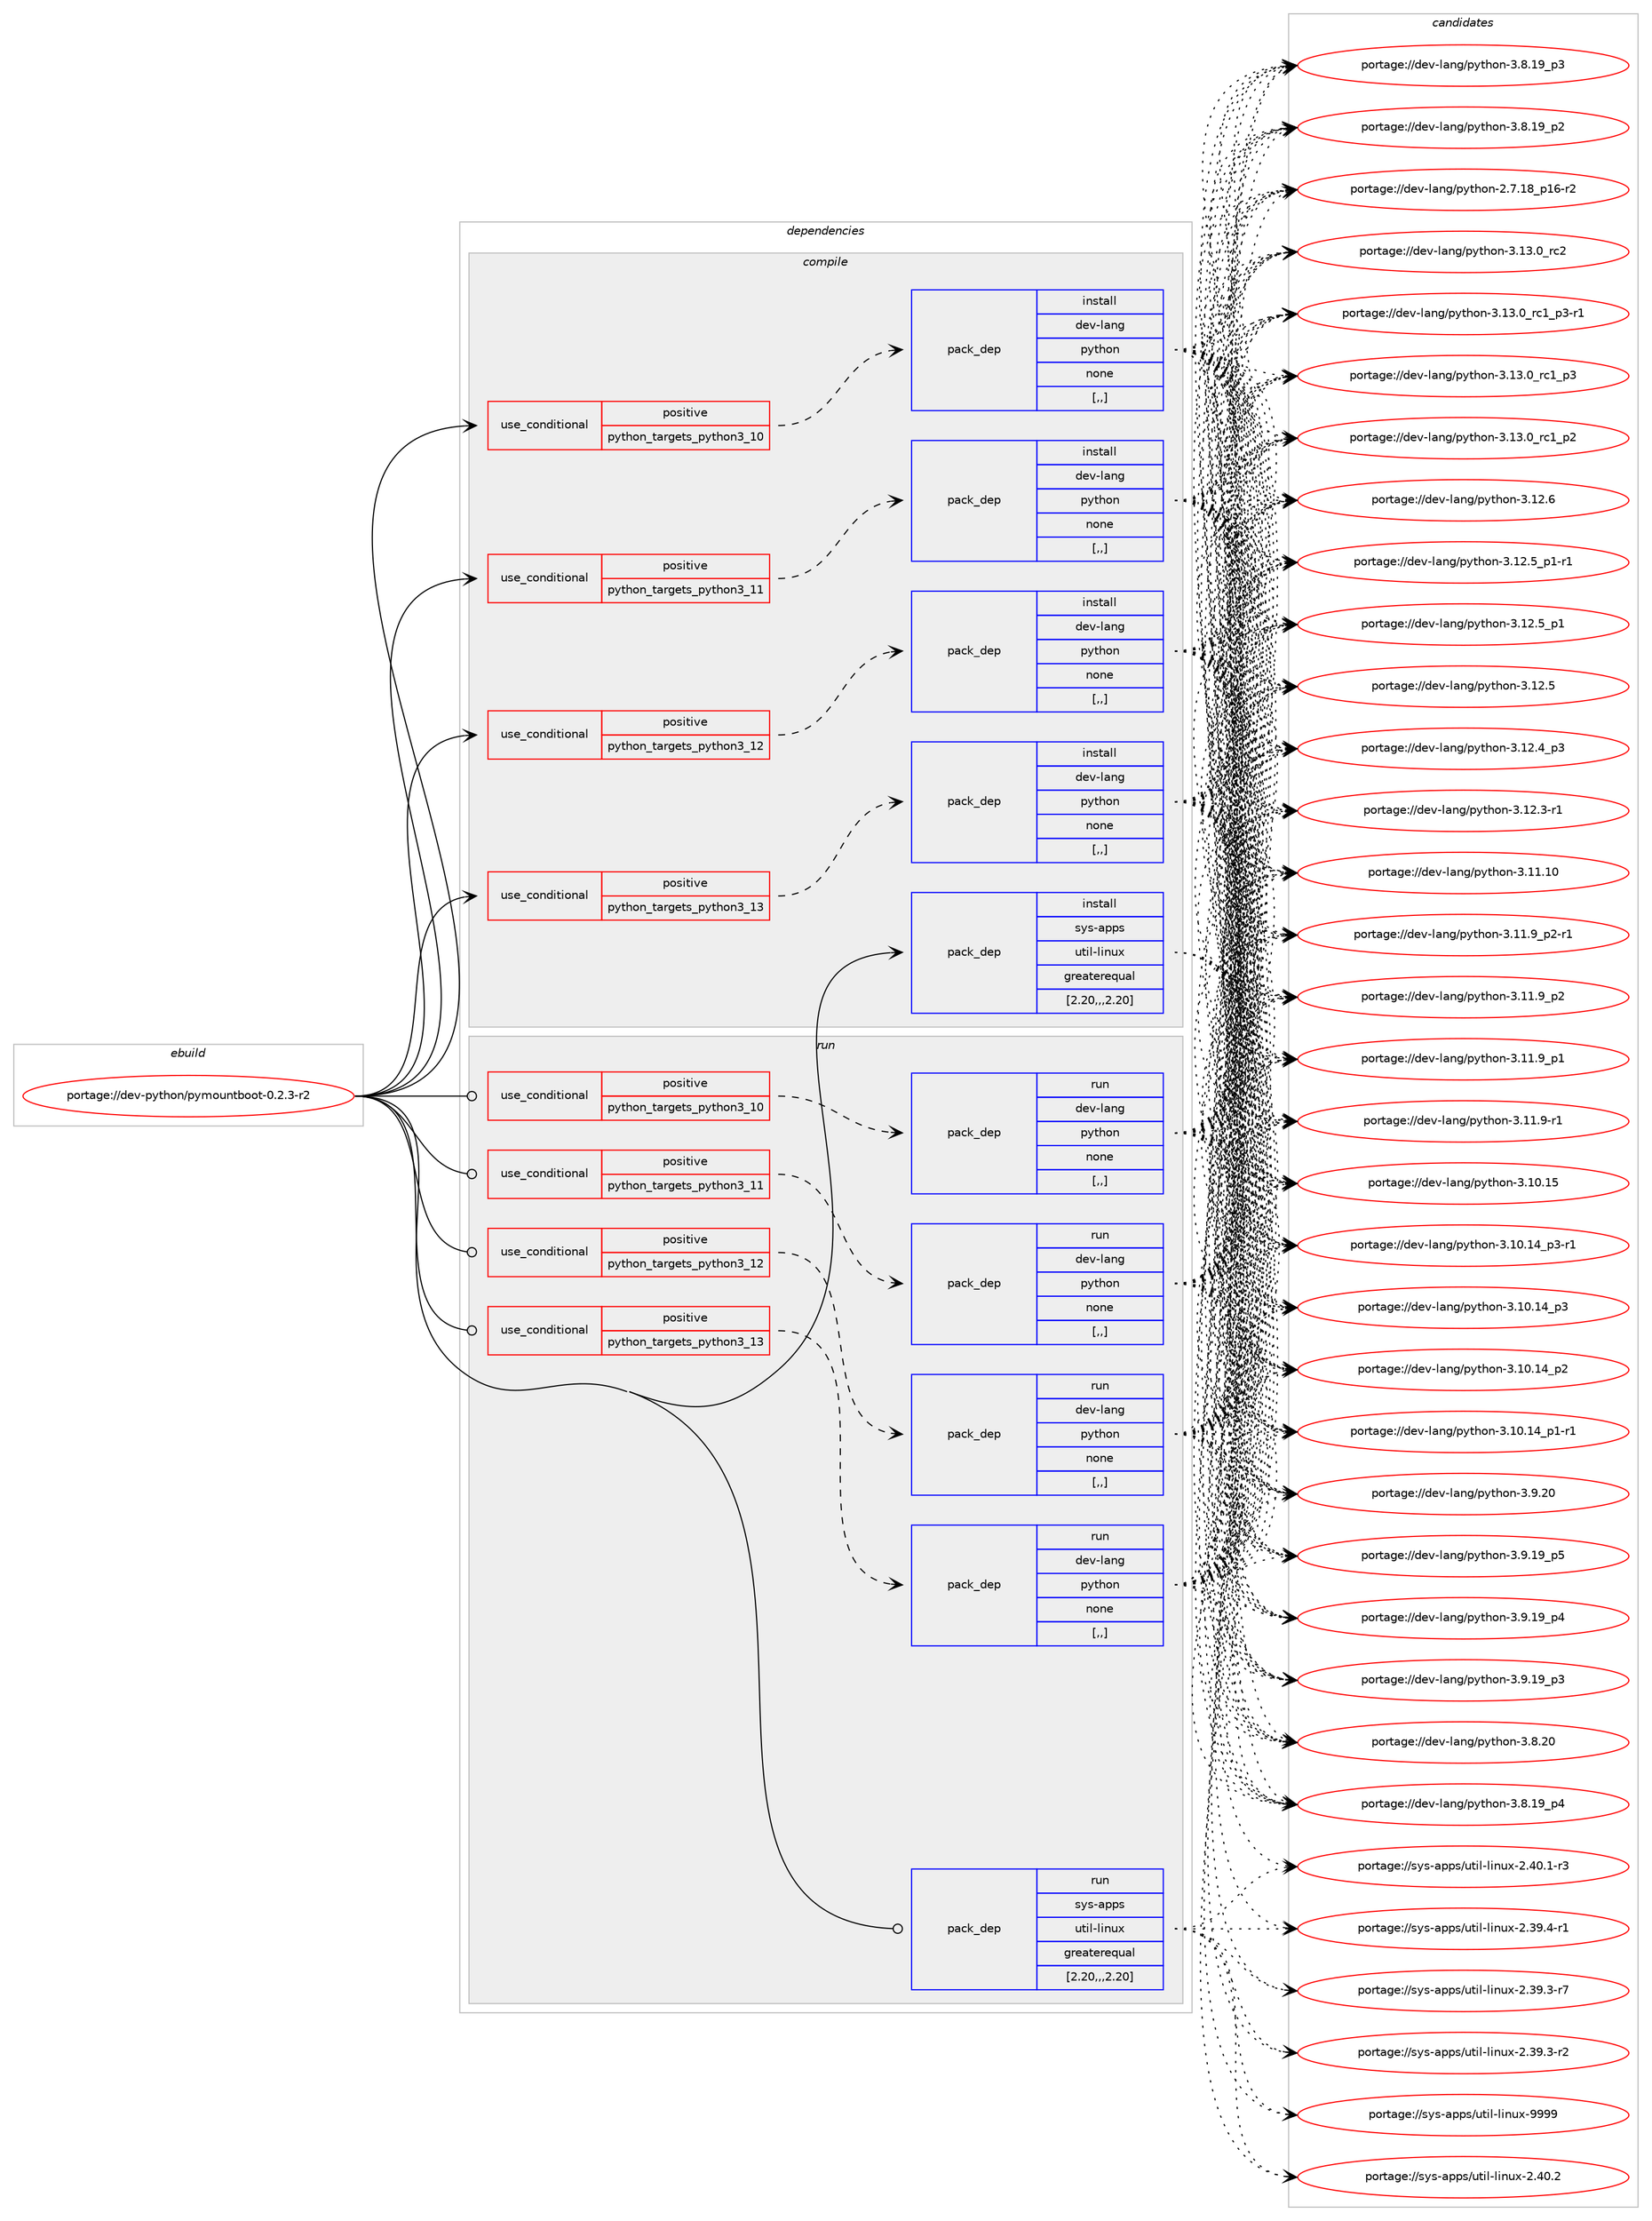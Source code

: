 digraph prolog {

# *************
# Graph options
# *************

newrank=true;
concentrate=true;
compound=true;
graph [rankdir=LR,fontname=Helvetica,fontsize=10,ranksep=1.5];#, ranksep=2.5, nodesep=0.2];
edge  [arrowhead=vee];
node  [fontname=Helvetica,fontsize=10];

# **********
# The ebuild
# **********

subgraph cluster_leftcol {
color=gray;
label=<<i>ebuild</i>>;
id [label="portage://dev-python/pymountboot-0.2.3-r2", color=red, width=4, href="../dev-python/pymountboot-0.2.3-r2.svg"];
}

# ****************
# The dependencies
# ****************

subgraph cluster_midcol {
color=gray;
label=<<i>dependencies</i>>;
subgraph cluster_compile {
fillcolor="#eeeeee";
style=filled;
label=<<i>compile</i>>;
subgraph cond167710 {
dependency652109 [label=<<TABLE BORDER="0" CELLBORDER="1" CELLSPACING="0" CELLPADDING="4"><TR><TD ROWSPAN="3" CELLPADDING="10">use_conditional</TD></TR><TR><TD>positive</TD></TR><TR><TD>python_targets_python3_10</TD></TR></TABLE>>, shape=none, color=red];
subgraph pack479570 {
dependency652110 [label=<<TABLE BORDER="0" CELLBORDER="1" CELLSPACING="0" CELLPADDING="4" WIDTH="220"><TR><TD ROWSPAN="6" CELLPADDING="30">pack_dep</TD></TR><TR><TD WIDTH="110">install</TD></TR><TR><TD>dev-lang</TD></TR><TR><TD>python</TD></TR><TR><TD>none</TD></TR><TR><TD>[,,]</TD></TR></TABLE>>, shape=none, color=blue];
}
dependency652109:e -> dependency652110:w [weight=20,style="dashed",arrowhead="vee"];
}
id:e -> dependency652109:w [weight=20,style="solid",arrowhead="vee"];
subgraph cond167711 {
dependency652111 [label=<<TABLE BORDER="0" CELLBORDER="1" CELLSPACING="0" CELLPADDING="4"><TR><TD ROWSPAN="3" CELLPADDING="10">use_conditional</TD></TR><TR><TD>positive</TD></TR><TR><TD>python_targets_python3_11</TD></TR></TABLE>>, shape=none, color=red];
subgraph pack479571 {
dependency652112 [label=<<TABLE BORDER="0" CELLBORDER="1" CELLSPACING="0" CELLPADDING="4" WIDTH="220"><TR><TD ROWSPAN="6" CELLPADDING="30">pack_dep</TD></TR><TR><TD WIDTH="110">install</TD></TR><TR><TD>dev-lang</TD></TR><TR><TD>python</TD></TR><TR><TD>none</TD></TR><TR><TD>[,,]</TD></TR></TABLE>>, shape=none, color=blue];
}
dependency652111:e -> dependency652112:w [weight=20,style="dashed",arrowhead="vee"];
}
id:e -> dependency652111:w [weight=20,style="solid",arrowhead="vee"];
subgraph cond167712 {
dependency652113 [label=<<TABLE BORDER="0" CELLBORDER="1" CELLSPACING="0" CELLPADDING="4"><TR><TD ROWSPAN="3" CELLPADDING="10">use_conditional</TD></TR><TR><TD>positive</TD></TR><TR><TD>python_targets_python3_12</TD></TR></TABLE>>, shape=none, color=red];
subgraph pack479572 {
dependency652114 [label=<<TABLE BORDER="0" CELLBORDER="1" CELLSPACING="0" CELLPADDING="4" WIDTH="220"><TR><TD ROWSPAN="6" CELLPADDING="30">pack_dep</TD></TR><TR><TD WIDTH="110">install</TD></TR><TR><TD>dev-lang</TD></TR><TR><TD>python</TD></TR><TR><TD>none</TD></TR><TR><TD>[,,]</TD></TR></TABLE>>, shape=none, color=blue];
}
dependency652113:e -> dependency652114:w [weight=20,style="dashed",arrowhead="vee"];
}
id:e -> dependency652113:w [weight=20,style="solid",arrowhead="vee"];
subgraph cond167713 {
dependency652115 [label=<<TABLE BORDER="0" CELLBORDER="1" CELLSPACING="0" CELLPADDING="4"><TR><TD ROWSPAN="3" CELLPADDING="10">use_conditional</TD></TR><TR><TD>positive</TD></TR><TR><TD>python_targets_python3_13</TD></TR></TABLE>>, shape=none, color=red];
subgraph pack479573 {
dependency652116 [label=<<TABLE BORDER="0" CELLBORDER="1" CELLSPACING="0" CELLPADDING="4" WIDTH="220"><TR><TD ROWSPAN="6" CELLPADDING="30">pack_dep</TD></TR><TR><TD WIDTH="110">install</TD></TR><TR><TD>dev-lang</TD></TR><TR><TD>python</TD></TR><TR><TD>none</TD></TR><TR><TD>[,,]</TD></TR></TABLE>>, shape=none, color=blue];
}
dependency652115:e -> dependency652116:w [weight=20,style="dashed",arrowhead="vee"];
}
id:e -> dependency652115:w [weight=20,style="solid",arrowhead="vee"];
subgraph pack479574 {
dependency652117 [label=<<TABLE BORDER="0" CELLBORDER="1" CELLSPACING="0" CELLPADDING="4" WIDTH="220"><TR><TD ROWSPAN="6" CELLPADDING="30">pack_dep</TD></TR><TR><TD WIDTH="110">install</TD></TR><TR><TD>sys-apps</TD></TR><TR><TD>util-linux</TD></TR><TR><TD>greaterequal</TD></TR><TR><TD>[2.20,,,2.20]</TD></TR></TABLE>>, shape=none, color=blue];
}
id:e -> dependency652117:w [weight=20,style="solid",arrowhead="vee"];
}
subgraph cluster_compileandrun {
fillcolor="#eeeeee";
style=filled;
label=<<i>compile and run</i>>;
}
subgraph cluster_run {
fillcolor="#eeeeee";
style=filled;
label=<<i>run</i>>;
subgraph cond167714 {
dependency652118 [label=<<TABLE BORDER="0" CELLBORDER="1" CELLSPACING="0" CELLPADDING="4"><TR><TD ROWSPAN="3" CELLPADDING="10">use_conditional</TD></TR><TR><TD>positive</TD></TR><TR><TD>python_targets_python3_10</TD></TR></TABLE>>, shape=none, color=red];
subgraph pack479575 {
dependency652119 [label=<<TABLE BORDER="0" CELLBORDER="1" CELLSPACING="0" CELLPADDING="4" WIDTH="220"><TR><TD ROWSPAN="6" CELLPADDING="30">pack_dep</TD></TR><TR><TD WIDTH="110">run</TD></TR><TR><TD>dev-lang</TD></TR><TR><TD>python</TD></TR><TR><TD>none</TD></TR><TR><TD>[,,]</TD></TR></TABLE>>, shape=none, color=blue];
}
dependency652118:e -> dependency652119:w [weight=20,style="dashed",arrowhead="vee"];
}
id:e -> dependency652118:w [weight=20,style="solid",arrowhead="odot"];
subgraph cond167715 {
dependency652120 [label=<<TABLE BORDER="0" CELLBORDER="1" CELLSPACING="0" CELLPADDING="4"><TR><TD ROWSPAN="3" CELLPADDING="10">use_conditional</TD></TR><TR><TD>positive</TD></TR><TR><TD>python_targets_python3_11</TD></TR></TABLE>>, shape=none, color=red];
subgraph pack479576 {
dependency652121 [label=<<TABLE BORDER="0" CELLBORDER="1" CELLSPACING="0" CELLPADDING="4" WIDTH="220"><TR><TD ROWSPAN="6" CELLPADDING="30">pack_dep</TD></TR><TR><TD WIDTH="110">run</TD></TR><TR><TD>dev-lang</TD></TR><TR><TD>python</TD></TR><TR><TD>none</TD></TR><TR><TD>[,,]</TD></TR></TABLE>>, shape=none, color=blue];
}
dependency652120:e -> dependency652121:w [weight=20,style="dashed",arrowhead="vee"];
}
id:e -> dependency652120:w [weight=20,style="solid",arrowhead="odot"];
subgraph cond167716 {
dependency652122 [label=<<TABLE BORDER="0" CELLBORDER="1" CELLSPACING="0" CELLPADDING="4"><TR><TD ROWSPAN="3" CELLPADDING="10">use_conditional</TD></TR><TR><TD>positive</TD></TR><TR><TD>python_targets_python3_12</TD></TR></TABLE>>, shape=none, color=red];
subgraph pack479577 {
dependency652123 [label=<<TABLE BORDER="0" CELLBORDER="1" CELLSPACING="0" CELLPADDING="4" WIDTH="220"><TR><TD ROWSPAN="6" CELLPADDING="30">pack_dep</TD></TR><TR><TD WIDTH="110">run</TD></TR><TR><TD>dev-lang</TD></TR><TR><TD>python</TD></TR><TR><TD>none</TD></TR><TR><TD>[,,]</TD></TR></TABLE>>, shape=none, color=blue];
}
dependency652122:e -> dependency652123:w [weight=20,style="dashed",arrowhead="vee"];
}
id:e -> dependency652122:w [weight=20,style="solid",arrowhead="odot"];
subgraph cond167717 {
dependency652124 [label=<<TABLE BORDER="0" CELLBORDER="1" CELLSPACING="0" CELLPADDING="4"><TR><TD ROWSPAN="3" CELLPADDING="10">use_conditional</TD></TR><TR><TD>positive</TD></TR><TR><TD>python_targets_python3_13</TD></TR></TABLE>>, shape=none, color=red];
subgraph pack479578 {
dependency652125 [label=<<TABLE BORDER="0" CELLBORDER="1" CELLSPACING="0" CELLPADDING="4" WIDTH="220"><TR><TD ROWSPAN="6" CELLPADDING="30">pack_dep</TD></TR><TR><TD WIDTH="110">run</TD></TR><TR><TD>dev-lang</TD></TR><TR><TD>python</TD></TR><TR><TD>none</TD></TR><TR><TD>[,,]</TD></TR></TABLE>>, shape=none, color=blue];
}
dependency652124:e -> dependency652125:w [weight=20,style="dashed",arrowhead="vee"];
}
id:e -> dependency652124:w [weight=20,style="solid",arrowhead="odot"];
subgraph pack479579 {
dependency652126 [label=<<TABLE BORDER="0" CELLBORDER="1" CELLSPACING="0" CELLPADDING="4" WIDTH="220"><TR><TD ROWSPAN="6" CELLPADDING="30">pack_dep</TD></TR><TR><TD WIDTH="110">run</TD></TR><TR><TD>sys-apps</TD></TR><TR><TD>util-linux</TD></TR><TR><TD>greaterequal</TD></TR><TR><TD>[2.20,,,2.20]</TD></TR></TABLE>>, shape=none, color=blue];
}
id:e -> dependency652126:w [weight=20,style="solid",arrowhead="odot"];
}
}

# **************
# The candidates
# **************

subgraph cluster_choices {
rank=same;
color=gray;
label=<<i>candidates</i>>;

subgraph choice479570 {
color=black;
nodesep=1;
choice10010111845108971101034711212111610411111045514649514648951149950 [label="portage://dev-lang/python-3.13.0_rc2", color=red, width=4,href="../dev-lang/python-3.13.0_rc2.svg"];
choice1001011184510897110103471121211161041111104551464951464895114994995112514511449 [label="portage://dev-lang/python-3.13.0_rc1_p3-r1", color=red, width=4,href="../dev-lang/python-3.13.0_rc1_p3-r1.svg"];
choice100101118451089711010347112121116104111110455146495146489511499499511251 [label="portage://dev-lang/python-3.13.0_rc1_p3", color=red, width=4,href="../dev-lang/python-3.13.0_rc1_p3.svg"];
choice100101118451089711010347112121116104111110455146495146489511499499511250 [label="portage://dev-lang/python-3.13.0_rc1_p2", color=red, width=4,href="../dev-lang/python-3.13.0_rc1_p2.svg"];
choice10010111845108971101034711212111610411111045514649504654 [label="portage://dev-lang/python-3.12.6", color=red, width=4,href="../dev-lang/python-3.12.6.svg"];
choice1001011184510897110103471121211161041111104551464950465395112494511449 [label="portage://dev-lang/python-3.12.5_p1-r1", color=red, width=4,href="../dev-lang/python-3.12.5_p1-r1.svg"];
choice100101118451089711010347112121116104111110455146495046539511249 [label="portage://dev-lang/python-3.12.5_p1", color=red, width=4,href="../dev-lang/python-3.12.5_p1.svg"];
choice10010111845108971101034711212111610411111045514649504653 [label="portage://dev-lang/python-3.12.5", color=red, width=4,href="../dev-lang/python-3.12.5.svg"];
choice100101118451089711010347112121116104111110455146495046529511251 [label="portage://dev-lang/python-3.12.4_p3", color=red, width=4,href="../dev-lang/python-3.12.4_p3.svg"];
choice100101118451089711010347112121116104111110455146495046514511449 [label="portage://dev-lang/python-3.12.3-r1", color=red, width=4,href="../dev-lang/python-3.12.3-r1.svg"];
choice1001011184510897110103471121211161041111104551464949464948 [label="portage://dev-lang/python-3.11.10", color=red, width=4,href="../dev-lang/python-3.11.10.svg"];
choice1001011184510897110103471121211161041111104551464949465795112504511449 [label="portage://dev-lang/python-3.11.9_p2-r1", color=red, width=4,href="../dev-lang/python-3.11.9_p2-r1.svg"];
choice100101118451089711010347112121116104111110455146494946579511250 [label="portage://dev-lang/python-3.11.9_p2", color=red, width=4,href="../dev-lang/python-3.11.9_p2.svg"];
choice100101118451089711010347112121116104111110455146494946579511249 [label="portage://dev-lang/python-3.11.9_p1", color=red, width=4,href="../dev-lang/python-3.11.9_p1.svg"];
choice100101118451089711010347112121116104111110455146494946574511449 [label="portage://dev-lang/python-3.11.9-r1", color=red, width=4,href="../dev-lang/python-3.11.9-r1.svg"];
choice1001011184510897110103471121211161041111104551464948464953 [label="portage://dev-lang/python-3.10.15", color=red, width=4,href="../dev-lang/python-3.10.15.svg"];
choice100101118451089711010347112121116104111110455146494846495295112514511449 [label="portage://dev-lang/python-3.10.14_p3-r1", color=red, width=4,href="../dev-lang/python-3.10.14_p3-r1.svg"];
choice10010111845108971101034711212111610411111045514649484649529511251 [label="portage://dev-lang/python-3.10.14_p3", color=red, width=4,href="../dev-lang/python-3.10.14_p3.svg"];
choice10010111845108971101034711212111610411111045514649484649529511250 [label="portage://dev-lang/python-3.10.14_p2", color=red, width=4,href="../dev-lang/python-3.10.14_p2.svg"];
choice100101118451089711010347112121116104111110455146494846495295112494511449 [label="portage://dev-lang/python-3.10.14_p1-r1", color=red, width=4,href="../dev-lang/python-3.10.14_p1-r1.svg"];
choice10010111845108971101034711212111610411111045514657465048 [label="portage://dev-lang/python-3.9.20", color=red, width=4,href="../dev-lang/python-3.9.20.svg"];
choice100101118451089711010347112121116104111110455146574649579511253 [label="portage://dev-lang/python-3.9.19_p5", color=red, width=4,href="../dev-lang/python-3.9.19_p5.svg"];
choice100101118451089711010347112121116104111110455146574649579511252 [label="portage://dev-lang/python-3.9.19_p4", color=red, width=4,href="../dev-lang/python-3.9.19_p4.svg"];
choice100101118451089711010347112121116104111110455146574649579511251 [label="portage://dev-lang/python-3.9.19_p3", color=red, width=4,href="../dev-lang/python-3.9.19_p3.svg"];
choice10010111845108971101034711212111610411111045514656465048 [label="portage://dev-lang/python-3.8.20", color=red, width=4,href="../dev-lang/python-3.8.20.svg"];
choice100101118451089711010347112121116104111110455146564649579511252 [label="portage://dev-lang/python-3.8.19_p4", color=red, width=4,href="../dev-lang/python-3.8.19_p4.svg"];
choice100101118451089711010347112121116104111110455146564649579511251 [label="portage://dev-lang/python-3.8.19_p3", color=red, width=4,href="../dev-lang/python-3.8.19_p3.svg"];
choice100101118451089711010347112121116104111110455146564649579511250 [label="portage://dev-lang/python-3.8.19_p2", color=red, width=4,href="../dev-lang/python-3.8.19_p2.svg"];
choice100101118451089711010347112121116104111110455046554649569511249544511450 [label="portage://dev-lang/python-2.7.18_p16-r2", color=red, width=4,href="../dev-lang/python-2.7.18_p16-r2.svg"];
dependency652110:e -> choice10010111845108971101034711212111610411111045514649514648951149950:w [style=dotted,weight="100"];
dependency652110:e -> choice1001011184510897110103471121211161041111104551464951464895114994995112514511449:w [style=dotted,weight="100"];
dependency652110:e -> choice100101118451089711010347112121116104111110455146495146489511499499511251:w [style=dotted,weight="100"];
dependency652110:e -> choice100101118451089711010347112121116104111110455146495146489511499499511250:w [style=dotted,weight="100"];
dependency652110:e -> choice10010111845108971101034711212111610411111045514649504654:w [style=dotted,weight="100"];
dependency652110:e -> choice1001011184510897110103471121211161041111104551464950465395112494511449:w [style=dotted,weight="100"];
dependency652110:e -> choice100101118451089711010347112121116104111110455146495046539511249:w [style=dotted,weight="100"];
dependency652110:e -> choice10010111845108971101034711212111610411111045514649504653:w [style=dotted,weight="100"];
dependency652110:e -> choice100101118451089711010347112121116104111110455146495046529511251:w [style=dotted,weight="100"];
dependency652110:e -> choice100101118451089711010347112121116104111110455146495046514511449:w [style=dotted,weight="100"];
dependency652110:e -> choice1001011184510897110103471121211161041111104551464949464948:w [style=dotted,weight="100"];
dependency652110:e -> choice1001011184510897110103471121211161041111104551464949465795112504511449:w [style=dotted,weight="100"];
dependency652110:e -> choice100101118451089711010347112121116104111110455146494946579511250:w [style=dotted,weight="100"];
dependency652110:e -> choice100101118451089711010347112121116104111110455146494946579511249:w [style=dotted,weight="100"];
dependency652110:e -> choice100101118451089711010347112121116104111110455146494946574511449:w [style=dotted,weight="100"];
dependency652110:e -> choice1001011184510897110103471121211161041111104551464948464953:w [style=dotted,weight="100"];
dependency652110:e -> choice100101118451089711010347112121116104111110455146494846495295112514511449:w [style=dotted,weight="100"];
dependency652110:e -> choice10010111845108971101034711212111610411111045514649484649529511251:w [style=dotted,weight="100"];
dependency652110:e -> choice10010111845108971101034711212111610411111045514649484649529511250:w [style=dotted,weight="100"];
dependency652110:e -> choice100101118451089711010347112121116104111110455146494846495295112494511449:w [style=dotted,weight="100"];
dependency652110:e -> choice10010111845108971101034711212111610411111045514657465048:w [style=dotted,weight="100"];
dependency652110:e -> choice100101118451089711010347112121116104111110455146574649579511253:w [style=dotted,weight="100"];
dependency652110:e -> choice100101118451089711010347112121116104111110455146574649579511252:w [style=dotted,weight="100"];
dependency652110:e -> choice100101118451089711010347112121116104111110455146574649579511251:w [style=dotted,weight="100"];
dependency652110:e -> choice10010111845108971101034711212111610411111045514656465048:w [style=dotted,weight="100"];
dependency652110:e -> choice100101118451089711010347112121116104111110455146564649579511252:w [style=dotted,weight="100"];
dependency652110:e -> choice100101118451089711010347112121116104111110455146564649579511251:w [style=dotted,weight="100"];
dependency652110:e -> choice100101118451089711010347112121116104111110455146564649579511250:w [style=dotted,weight="100"];
dependency652110:e -> choice100101118451089711010347112121116104111110455046554649569511249544511450:w [style=dotted,weight="100"];
}
subgraph choice479571 {
color=black;
nodesep=1;
choice10010111845108971101034711212111610411111045514649514648951149950 [label="portage://dev-lang/python-3.13.0_rc2", color=red, width=4,href="../dev-lang/python-3.13.0_rc2.svg"];
choice1001011184510897110103471121211161041111104551464951464895114994995112514511449 [label="portage://dev-lang/python-3.13.0_rc1_p3-r1", color=red, width=4,href="../dev-lang/python-3.13.0_rc1_p3-r1.svg"];
choice100101118451089711010347112121116104111110455146495146489511499499511251 [label="portage://dev-lang/python-3.13.0_rc1_p3", color=red, width=4,href="../dev-lang/python-3.13.0_rc1_p3.svg"];
choice100101118451089711010347112121116104111110455146495146489511499499511250 [label="portage://dev-lang/python-3.13.0_rc1_p2", color=red, width=4,href="../dev-lang/python-3.13.0_rc1_p2.svg"];
choice10010111845108971101034711212111610411111045514649504654 [label="portage://dev-lang/python-3.12.6", color=red, width=4,href="../dev-lang/python-3.12.6.svg"];
choice1001011184510897110103471121211161041111104551464950465395112494511449 [label="portage://dev-lang/python-3.12.5_p1-r1", color=red, width=4,href="../dev-lang/python-3.12.5_p1-r1.svg"];
choice100101118451089711010347112121116104111110455146495046539511249 [label="portage://dev-lang/python-3.12.5_p1", color=red, width=4,href="../dev-lang/python-3.12.5_p1.svg"];
choice10010111845108971101034711212111610411111045514649504653 [label="portage://dev-lang/python-3.12.5", color=red, width=4,href="../dev-lang/python-3.12.5.svg"];
choice100101118451089711010347112121116104111110455146495046529511251 [label="portage://dev-lang/python-3.12.4_p3", color=red, width=4,href="../dev-lang/python-3.12.4_p3.svg"];
choice100101118451089711010347112121116104111110455146495046514511449 [label="portage://dev-lang/python-3.12.3-r1", color=red, width=4,href="../dev-lang/python-3.12.3-r1.svg"];
choice1001011184510897110103471121211161041111104551464949464948 [label="portage://dev-lang/python-3.11.10", color=red, width=4,href="../dev-lang/python-3.11.10.svg"];
choice1001011184510897110103471121211161041111104551464949465795112504511449 [label="portage://dev-lang/python-3.11.9_p2-r1", color=red, width=4,href="../dev-lang/python-3.11.9_p2-r1.svg"];
choice100101118451089711010347112121116104111110455146494946579511250 [label="portage://dev-lang/python-3.11.9_p2", color=red, width=4,href="../dev-lang/python-3.11.9_p2.svg"];
choice100101118451089711010347112121116104111110455146494946579511249 [label="portage://dev-lang/python-3.11.9_p1", color=red, width=4,href="../dev-lang/python-3.11.9_p1.svg"];
choice100101118451089711010347112121116104111110455146494946574511449 [label="portage://dev-lang/python-3.11.9-r1", color=red, width=4,href="../dev-lang/python-3.11.9-r1.svg"];
choice1001011184510897110103471121211161041111104551464948464953 [label="portage://dev-lang/python-3.10.15", color=red, width=4,href="../dev-lang/python-3.10.15.svg"];
choice100101118451089711010347112121116104111110455146494846495295112514511449 [label="portage://dev-lang/python-3.10.14_p3-r1", color=red, width=4,href="../dev-lang/python-3.10.14_p3-r1.svg"];
choice10010111845108971101034711212111610411111045514649484649529511251 [label="portage://dev-lang/python-3.10.14_p3", color=red, width=4,href="../dev-lang/python-3.10.14_p3.svg"];
choice10010111845108971101034711212111610411111045514649484649529511250 [label="portage://dev-lang/python-3.10.14_p2", color=red, width=4,href="../dev-lang/python-3.10.14_p2.svg"];
choice100101118451089711010347112121116104111110455146494846495295112494511449 [label="portage://dev-lang/python-3.10.14_p1-r1", color=red, width=4,href="../dev-lang/python-3.10.14_p1-r1.svg"];
choice10010111845108971101034711212111610411111045514657465048 [label="portage://dev-lang/python-3.9.20", color=red, width=4,href="../dev-lang/python-3.9.20.svg"];
choice100101118451089711010347112121116104111110455146574649579511253 [label="portage://dev-lang/python-3.9.19_p5", color=red, width=4,href="../dev-lang/python-3.9.19_p5.svg"];
choice100101118451089711010347112121116104111110455146574649579511252 [label="portage://dev-lang/python-3.9.19_p4", color=red, width=4,href="../dev-lang/python-3.9.19_p4.svg"];
choice100101118451089711010347112121116104111110455146574649579511251 [label="portage://dev-lang/python-3.9.19_p3", color=red, width=4,href="../dev-lang/python-3.9.19_p3.svg"];
choice10010111845108971101034711212111610411111045514656465048 [label="portage://dev-lang/python-3.8.20", color=red, width=4,href="../dev-lang/python-3.8.20.svg"];
choice100101118451089711010347112121116104111110455146564649579511252 [label="portage://dev-lang/python-3.8.19_p4", color=red, width=4,href="../dev-lang/python-3.8.19_p4.svg"];
choice100101118451089711010347112121116104111110455146564649579511251 [label="portage://dev-lang/python-3.8.19_p3", color=red, width=4,href="../dev-lang/python-3.8.19_p3.svg"];
choice100101118451089711010347112121116104111110455146564649579511250 [label="portage://dev-lang/python-3.8.19_p2", color=red, width=4,href="../dev-lang/python-3.8.19_p2.svg"];
choice100101118451089711010347112121116104111110455046554649569511249544511450 [label="portage://dev-lang/python-2.7.18_p16-r2", color=red, width=4,href="../dev-lang/python-2.7.18_p16-r2.svg"];
dependency652112:e -> choice10010111845108971101034711212111610411111045514649514648951149950:w [style=dotted,weight="100"];
dependency652112:e -> choice1001011184510897110103471121211161041111104551464951464895114994995112514511449:w [style=dotted,weight="100"];
dependency652112:e -> choice100101118451089711010347112121116104111110455146495146489511499499511251:w [style=dotted,weight="100"];
dependency652112:e -> choice100101118451089711010347112121116104111110455146495146489511499499511250:w [style=dotted,weight="100"];
dependency652112:e -> choice10010111845108971101034711212111610411111045514649504654:w [style=dotted,weight="100"];
dependency652112:e -> choice1001011184510897110103471121211161041111104551464950465395112494511449:w [style=dotted,weight="100"];
dependency652112:e -> choice100101118451089711010347112121116104111110455146495046539511249:w [style=dotted,weight="100"];
dependency652112:e -> choice10010111845108971101034711212111610411111045514649504653:w [style=dotted,weight="100"];
dependency652112:e -> choice100101118451089711010347112121116104111110455146495046529511251:w [style=dotted,weight="100"];
dependency652112:e -> choice100101118451089711010347112121116104111110455146495046514511449:w [style=dotted,weight="100"];
dependency652112:e -> choice1001011184510897110103471121211161041111104551464949464948:w [style=dotted,weight="100"];
dependency652112:e -> choice1001011184510897110103471121211161041111104551464949465795112504511449:w [style=dotted,weight="100"];
dependency652112:e -> choice100101118451089711010347112121116104111110455146494946579511250:w [style=dotted,weight="100"];
dependency652112:e -> choice100101118451089711010347112121116104111110455146494946579511249:w [style=dotted,weight="100"];
dependency652112:e -> choice100101118451089711010347112121116104111110455146494946574511449:w [style=dotted,weight="100"];
dependency652112:e -> choice1001011184510897110103471121211161041111104551464948464953:w [style=dotted,weight="100"];
dependency652112:e -> choice100101118451089711010347112121116104111110455146494846495295112514511449:w [style=dotted,weight="100"];
dependency652112:e -> choice10010111845108971101034711212111610411111045514649484649529511251:w [style=dotted,weight="100"];
dependency652112:e -> choice10010111845108971101034711212111610411111045514649484649529511250:w [style=dotted,weight="100"];
dependency652112:e -> choice100101118451089711010347112121116104111110455146494846495295112494511449:w [style=dotted,weight="100"];
dependency652112:e -> choice10010111845108971101034711212111610411111045514657465048:w [style=dotted,weight="100"];
dependency652112:e -> choice100101118451089711010347112121116104111110455146574649579511253:w [style=dotted,weight="100"];
dependency652112:e -> choice100101118451089711010347112121116104111110455146574649579511252:w [style=dotted,weight="100"];
dependency652112:e -> choice100101118451089711010347112121116104111110455146574649579511251:w [style=dotted,weight="100"];
dependency652112:e -> choice10010111845108971101034711212111610411111045514656465048:w [style=dotted,weight="100"];
dependency652112:e -> choice100101118451089711010347112121116104111110455146564649579511252:w [style=dotted,weight="100"];
dependency652112:e -> choice100101118451089711010347112121116104111110455146564649579511251:w [style=dotted,weight="100"];
dependency652112:e -> choice100101118451089711010347112121116104111110455146564649579511250:w [style=dotted,weight="100"];
dependency652112:e -> choice100101118451089711010347112121116104111110455046554649569511249544511450:w [style=dotted,weight="100"];
}
subgraph choice479572 {
color=black;
nodesep=1;
choice10010111845108971101034711212111610411111045514649514648951149950 [label="portage://dev-lang/python-3.13.0_rc2", color=red, width=4,href="../dev-lang/python-3.13.0_rc2.svg"];
choice1001011184510897110103471121211161041111104551464951464895114994995112514511449 [label="portage://dev-lang/python-3.13.0_rc1_p3-r1", color=red, width=4,href="../dev-lang/python-3.13.0_rc1_p3-r1.svg"];
choice100101118451089711010347112121116104111110455146495146489511499499511251 [label="portage://dev-lang/python-3.13.0_rc1_p3", color=red, width=4,href="../dev-lang/python-3.13.0_rc1_p3.svg"];
choice100101118451089711010347112121116104111110455146495146489511499499511250 [label="portage://dev-lang/python-3.13.0_rc1_p2", color=red, width=4,href="../dev-lang/python-3.13.0_rc1_p2.svg"];
choice10010111845108971101034711212111610411111045514649504654 [label="portage://dev-lang/python-3.12.6", color=red, width=4,href="../dev-lang/python-3.12.6.svg"];
choice1001011184510897110103471121211161041111104551464950465395112494511449 [label="portage://dev-lang/python-3.12.5_p1-r1", color=red, width=4,href="../dev-lang/python-3.12.5_p1-r1.svg"];
choice100101118451089711010347112121116104111110455146495046539511249 [label="portage://dev-lang/python-3.12.5_p1", color=red, width=4,href="../dev-lang/python-3.12.5_p1.svg"];
choice10010111845108971101034711212111610411111045514649504653 [label="portage://dev-lang/python-3.12.5", color=red, width=4,href="../dev-lang/python-3.12.5.svg"];
choice100101118451089711010347112121116104111110455146495046529511251 [label="portage://dev-lang/python-3.12.4_p3", color=red, width=4,href="../dev-lang/python-3.12.4_p3.svg"];
choice100101118451089711010347112121116104111110455146495046514511449 [label="portage://dev-lang/python-3.12.3-r1", color=red, width=4,href="../dev-lang/python-3.12.3-r1.svg"];
choice1001011184510897110103471121211161041111104551464949464948 [label="portage://dev-lang/python-3.11.10", color=red, width=4,href="../dev-lang/python-3.11.10.svg"];
choice1001011184510897110103471121211161041111104551464949465795112504511449 [label="portage://dev-lang/python-3.11.9_p2-r1", color=red, width=4,href="../dev-lang/python-3.11.9_p2-r1.svg"];
choice100101118451089711010347112121116104111110455146494946579511250 [label="portage://dev-lang/python-3.11.9_p2", color=red, width=4,href="../dev-lang/python-3.11.9_p2.svg"];
choice100101118451089711010347112121116104111110455146494946579511249 [label="portage://dev-lang/python-3.11.9_p1", color=red, width=4,href="../dev-lang/python-3.11.9_p1.svg"];
choice100101118451089711010347112121116104111110455146494946574511449 [label="portage://dev-lang/python-3.11.9-r1", color=red, width=4,href="../dev-lang/python-3.11.9-r1.svg"];
choice1001011184510897110103471121211161041111104551464948464953 [label="portage://dev-lang/python-3.10.15", color=red, width=4,href="../dev-lang/python-3.10.15.svg"];
choice100101118451089711010347112121116104111110455146494846495295112514511449 [label="portage://dev-lang/python-3.10.14_p3-r1", color=red, width=4,href="../dev-lang/python-3.10.14_p3-r1.svg"];
choice10010111845108971101034711212111610411111045514649484649529511251 [label="portage://dev-lang/python-3.10.14_p3", color=red, width=4,href="../dev-lang/python-3.10.14_p3.svg"];
choice10010111845108971101034711212111610411111045514649484649529511250 [label="portage://dev-lang/python-3.10.14_p2", color=red, width=4,href="../dev-lang/python-3.10.14_p2.svg"];
choice100101118451089711010347112121116104111110455146494846495295112494511449 [label="portage://dev-lang/python-3.10.14_p1-r1", color=red, width=4,href="../dev-lang/python-3.10.14_p1-r1.svg"];
choice10010111845108971101034711212111610411111045514657465048 [label="portage://dev-lang/python-3.9.20", color=red, width=4,href="../dev-lang/python-3.9.20.svg"];
choice100101118451089711010347112121116104111110455146574649579511253 [label="portage://dev-lang/python-3.9.19_p5", color=red, width=4,href="../dev-lang/python-3.9.19_p5.svg"];
choice100101118451089711010347112121116104111110455146574649579511252 [label="portage://dev-lang/python-3.9.19_p4", color=red, width=4,href="../dev-lang/python-3.9.19_p4.svg"];
choice100101118451089711010347112121116104111110455146574649579511251 [label="portage://dev-lang/python-3.9.19_p3", color=red, width=4,href="../dev-lang/python-3.9.19_p3.svg"];
choice10010111845108971101034711212111610411111045514656465048 [label="portage://dev-lang/python-3.8.20", color=red, width=4,href="../dev-lang/python-3.8.20.svg"];
choice100101118451089711010347112121116104111110455146564649579511252 [label="portage://dev-lang/python-3.8.19_p4", color=red, width=4,href="../dev-lang/python-3.8.19_p4.svg"];
choice100101118451089711010347112121116104111110455146564649579511251 [label="portage://dev-lang/python-3.8.19_p3", color=red, width=4,href="../dev-lang/python-3.8.19_p3.svg"];
choice100101118451089711010347112121116104111110455146564649579511250 [label="portage://dev-lang/python-3.8.19_p2", color=red, width=4,href="../dev-lang/python-3.8.19_p2.svg"];
choice100101118451089711010347112121116104111110455046554649569511249544511450 [label="portage://dev-lang/python-2.7.18_p16-r2", color=red, width=4,href="../dev-lang/python-2.7.18_p16-r2.svg"];
dependency652114:e -> choice10010111845108971101034711212111610411111045514649514648951149950:w [style=dotted,weight="100"];
dependency652114:e -> choice1001011184510897110103471121211161041111104551464951464895114994995112514511449:w [style=dotted,weight="100"];
dependency652114:e -> choice100101118451089711010347112121116104111110455146495146489511499499511251:w [style=dotted,weight="100"];
dependency652114:e -> choice100101118451089711010347112121116104111110455146495146489511499499511250:w [style=dotted,weight="100"];
dependency652114:e -> choice10010111845108971101034711212111610411111045514649504654:w [style=dotted,weight="100"];
dependency652114:e -> choice1001011184510897110103471121211161041111104551464950465395112494511449:w [style=dotted,weight="100"];
dependency652114:e -> choice100101118451089711010347112121116104111110455146495046539511249:w [style=dotted,weight="100"];
dependency652114:e -> choice10010111845108971101034711212111610411111045514649504653:w [style=dotted,weight="100"];
dependency652114:e -> choice100101118451089711010347112121116104111110455146495046529511251:w [style=dotted,weight="100"];
dependency652114:e -> choice100101118451089711010347112121116104111110455146495046514511449:w [style=dotted,weight="100"];
dependency652114:e -> choice1001011184510897110103471121211161041111104551464949464948:w [style=dotted,weight="100"];
dependency652114:e -> choice1001011184510897110103471121211161041111104551464949465795112504511449:w [style=dotted,weight="100"];
dependency652114:e -> choice100101118451089711010347112121116104111110455146494946579511250:w [style=dotted,weight="100"];
dependency652114:e -> choice100101118451089711010347112121116104111110455146494946579511249:w [style=dotted,weight="100"];
dependency652114:e -> choice100101118451089711010347112121116104111110455146494946574511449:w [style=dotted,weight="100"];
dependency652114:e -> choice1001011184510897110103471121211161041111104551464948464953:w [style=dotted,weight="100"];
dependency652114:e -> choice100101118451089711010347112121116104111110455146494846495295112514511449:w [style=dotted,weight="100"];
dependency652114:e -> choice10010111845108971101034711212111610411111045514649484649529511251:w [style=dotted,weight="100"];
dependency652114:e -> choice10010111845108971101034711212111610411111045514649484649529511250:w [style=dotted,weight="100"];
dependency652114:e -> choice100101118451089711010347112121116104111110455146494846495295112494511449:w [style=dotted,weight="100"];
dependency652114:e -> choice10010111845108971101034711212111610411111045514657465048:w [style=dotted,weight="100"];
dependency652114:e -> choice100101118451089711010347112121116104111110455146574649579511253:w [style=dotted,weight="100"];
dependency652114:e -> choice100101118451089711010347112121116104111110455146574649579511252:w [style=dotted,weight="100"];
dependency652114:e -> choice100101118451089711010347112121116104111110455146574649579511251:w [style=dotted,weight="100"];
dependency652114:e -> choice10010111845108971101034711212111610411111045514656465048:w [style=dotted,weight="100"];
dependency652114:e -> choice100101118451089711010347112121116104111110455146564649579511252:w [style=dotted,weight="100"];
dependency652114:e -> choice100101118451089711010347112121116104111110455146564649579511251:w [style=dotted,weight="100"];
dependency652114:e -> choice100101118451089711010347112121116104111110455146564649579511250:w [style=dotted,weight="100"];
dependency652114:e -> choice100101118451089711010347112121116104111110455046554649569511249544511450:w [style=dotted,weight="100"];
}
subgraph choice479573 {
color=black;
nodesep=1;
choice10010111845108971101034711212111610411111045514649514648951149950 [label="portage://dev-lang/python-3.13.0_rc2", color=red, width=4,href="../dev-lang/python-3.13.0_rc2.svg"];
choice1001011184510897110103471121211161041111104551464951464895114994995112514511449 [label="portage://dev-lang/python-3.13.0_rc1_p3-r1", color=red, width=4,href="../dev-lang/python-3.13.0_rc1_p3-r1.svg"];
choice100101118451089711010347112121116104111110455146495146489511499499511251 [label="portage://dev-lang/python-3.13.0_rc1_p3", color=red, width=4,href="../dev-lang/python-3.13.0_rc1_p3.svg"];
choice100101118451089711010347112121116104111110455146495146489511499499511250 [label="portage://dev-lang/python-3.13.0_rc1_p2", color=red, width=4,href="../dev-lang/python-3.13.0_rc1_p2.svg"];
choice10010111845108971101034711212111610411111045514649504654 [label="portage://dev-lang/python-3.12.6", color=red, width=4,href="../dev-lang/python-3.12.6.svg"];
choice1001011184510897110103471121211161041111104551464950465395112494511449 [label="portage://dev-lang/python-3.12.5_p1-r1", color=red, width=4,href="../dev-lang/python-3.12.5_p1-r1.svg"];
choice100101118451089711010347112121116104111110455146495046539511249 [label="portage://dev-lang/python-3.12.5_p1", color=red, width=4,href="../dev-lang/python-3.12.5_p1.svg"];
choice10010111845108971101034711212111610411111045514649504653 [label="portage://dev-lang/python-3.12.5", color=red, width=4,href="../dev-lang/python-3.12.5.svg"];
choice100101118451089711010347112121116104111110455146495046529511251 [label="portage://dev-lang/python-3.12.4_p3", color=red, width=4,href="../dev-lang/python-3.12.4_p3.svg"];
choice100101118451089711010347112121116104111110455146495046514511449 [label="portage://dev-lang/python-3.12.3-r1", color=red, width=4,href="../dev-lang/python-3.12.3-r1.svg"];
choice1001011184510897110103471121211161041111104551464949464948 [label="portage://dev-lang/python-3.11.10", color=red, width=4,href="../dev-lang/python-3.11.10.svg"];
choice1001011184510897110103471121211161041111104551464949465795112504511449 [label="portage://dev-lang/python-3.11.9_p2-r1", color=red, width=4,href="../dev-lang/python-3.11.9_p2-r1.svg"];
choice100101118451089711010347112121116104111110455146494946579511250 [label="portage://dev-lang/python-3.11.9_p2", color=red, width=4,href="../dev-lang/python-3.11.9_p2.svg"];
choice100101118451089711010347112121116104111110455146494946579511249 [label="portage://dev-lang/python-3.11.9_p1", color=red, width=4,href="../dev-lang/python-3.11.9_p1.svg"];
choice100101118451089711010347112121116104111110455146494946574511449 [label="portage://dev-lang/python-3.11.9-r1", color=red, width=4,href="../dev-lang/python-3.11.9-r1.svg"];
choice1001011184510897110103471121211161041111104551464948464953 [label="portage://dev-lang/python-3.10.15", color=red, width=4,href="../dev-lang/python-3.10.15.svg"];
choice100101118451089711010347112121116104111110455146494846495295112514511449 [label="portage://dev-lang/python-3.10.14_p3-r1", color=red, width=4,href="../dev-lang/python-3.10.14_p3-r1.svg"];
choice10010111845108971101034711212111610411111045514649484649529511251 [label="portage://dev-lang/python-3.10.14_p3", color=red, width=4,href="../dev-lang/python-3.10.14_p3.svg"];
choice10010111845108971101034711212111610411111045514649484649529511250 [label="portage://dev-lang/python-3.10.14_p2", color=red, width=4,href="../dev-lang/python-3.10.14_p2.svg"];
choice100101118451089711010347112121116104111110455146494846495295112494511449 [label="portage://dev-lang/python-3.10.14_p1-r1", color=red, width=4,href="../dev-lang/python-3.10.14_p1-r1.svg"];
choice10010111845108971101034711212111610411111045514657465048 [label="portage://dev-lang/python-3.9.20", color=red, width=4,href="../dev-lang/python-3.9.20.svg"];
choice100101118451089711010347112121116104111110455146574649579511253 [label="portage://dev-lang/python-3.9.19_p5", color=red, width=4,href="../dev-lang/python-3.9.19_p5.svg"];
choice100101118451089711010347112121116104111110455146574649579511252 [label="portage://dev-lang/python-3.9.19_p4", color=red, width=4,href="../dev-lang/python-3.9.19_p4.svg"];
choice100101118451089711010347112121116104111110455146574649579511251 [label="portage://dev-lang/python-3.9.19_p3", color=red, width=4,href="../dev-lang/python-3.9.19_p3.svg"];
choice10010111845108971101034711212111610411111045514656465048 [label="portage://dev-lang/python-3.8.20", color=red, width=4,href="../dev-lang/python-3.8.20.svg"];
choice100101118451089711010347112121116104111110455146564649579511252 [label="portage://dev-lang/python-3.8.19_p4", color=red, width=4,href="../dev-lang/python-3.8.19_p4.svg"];
choice100101118451089711010347112121116104111110455146564649579511251 [label="portage://dev-lang/python-3.8.19_p3", color=red, width=4,href="../dev-lang/python-3.8.19_p3.svg"];
choice100101118451089711010347112121116104111110455146564649579511250 [label="portage://dev-lang/python-3.8.19_p2", color=red, width=4,href="../dev-lang/python-3.8.19_p2.svg"];
choice100101118451089711010347112121116104111110455046554649569511249544511450 [label="portage://dev-lang/python-2.7.18_p16-r2", color=red, width=4,href="../dev-lang/python-2.7.18_p16-r2.svg"];
dependency652116:e -> choice10010111845108971101034711212111610411111045514649514648951149950:w [style=dotted,weight="100"];
dependency652116:e -> choice1001011184510897110103471121211161041111104551464951464895114994995112514511449:w [style=dotted,weight="100"];
dependency652116:e -> choice100101118451089711010347112121116104111110455146495146489511499499511251:w [style=dotted,weight="100"];
dependency652116:e -> choice100101118451089711010347112121116104111110455146495146489511499499511250:w [style=dotted,weight="100"];
dependency652116:e -> choice10010111845108971101034711212111610411111045514649504654:w [style=dotted,weight="100"];
dependency652116:e -> choice1001011184510897110103471121211161041111104551464950465395112494511449:w [style=dotted,weight="100"];
dependency652116:e -> choice100101118451089711010347112121116104111110455146495046539511249:w [style=dotted,weight="100"];
dependency652116:e -> choice10010111845108971101034711212111610411111045514649504653:w [style=dotted,weight="100"];
dependency652116:e -> choice100101118451089711010347112121116104111110455146495046529511251:w [style=dotted,weight="100"];
dependency652116:e -> choice100101118451089711010347112121116104111110455146495046514511449:w [style=dotted,weight="100"];
dependency652116:e -> choice1001011184510897110103471121211161041111104551464949464948:w [style=dotted,weight="100"];
dependency652116:e -> choice1001011184510897110103471121211161041111104551464949465795112504511449:w [style=dotted,weight="100"];
dependency652116:e -> choice100101118451089711010347112121116104111110455146494946579511250:w [style=dotted,weight="100"];
dependency652116:e -> choice100101118451089711010347112121116104111110455146494946579511249:w [style=dotted,weight="100"];
dependency652116:e -> choice100101118451089711010347112121116104111110455146494946574511449:w [style=dotted,weight="100"];
dependency652116:e -> choice1001011184510897110103471121211161041111104551464948464953:w [style=dotted,weight="100"];
dependency652116:e -> choice100101118451089711010347112121116104111110455146494846495295112514511449:w [style=dotted,weight="100"];
dependency652116:e -> choice10010111845108971101034711212111610411111045514649484649529511251:w [style=dotted,weight="100"];
dependency652116:e -> choice10010111845108971101034711212111610411111045514649484649529511250:w [style=dotted,weight="100"];
dependency652116:e -> choice100101118451089711010347112121116104111110455146494846495295112494511449:w [style=dotted,weight="100"];
dependency652116:e -> choice10010111845108971101034711212111610411111045514657465048:w [style=dotted,weight="100"];
dependency652116:e -> choice100101118451089711010347112121116104111110455146574649579511253:w [style=dotted,weight="100"];
dependency652116:e -> choice100101118451089711010347112121116104111110455146574649579511252:w [style=dotted,weight="100"];
dependency652116:e -> choice100101118451089711010347112121116104111110455146574649579511251:w [style=dotted,weight="100"];
dependency652116:e -> choice10010111845108971101034711212111610411111045514656465048:w [style=dotted,weight="100"];
dependency652116:e -> choice100101118451089711010347112121116104111110455146564649579511252:w [style=dotted,weight="100"];
dependency652116:e -> choice100101118451089711010347112121116104111110455146564649579511251:w [style=dotted,weight="100"];
dependency652116:e -> choice100101118451089711010347112121116104111110455146564649579511250:w [style=dotted,weight="100"];
dependency652116:e -> choice100101118451089711010347112121116104111110455046554649569511249544511450:w [style=dotted,weight="100"];
}
subgraph choice479574 {
color=black;
nodesep=1;
choice115121115459711211211547117116105108451081051101171204557575757 [label="portage://sys-apps/util-linux-9999", color=red, width=4,href="../sys-apps/util-linux-9999.svg"];
choice1151211154597112112115471171161051084510810511011712045504652484650 [label="portage://sys-apps/util-linux-2.40.2", color=red, width=4,href="../sys-apps/util-linux-2.40.2.svg"];
choice11512111545971121121154711711610510845108105110117120455046524846494511451 [label="portage://sys-apps/util-linux-2.40.1-r3", color=red, width=4,href="../sys-apps/util-linux-2.40.1-r3.svg"];
choice11512111545971121121154711711610510845108105110117120455046515746524511449 [label="portage://sys-apps/util-linux-2.39.4-r1", color=red, width=4,href="../sys-apps/util-linux-2.39.4-r1.svg"];
choice11512111545971121121154711711610510845108105110117120455046515746514511455 [label="portage://sys-apps/util-linux-2.39.3-r7", color=red, width=4,href="../sys-apps/util-linux-2.39.3-r7.svg"];
choice11512111545971121121154711711610510845108105110117120455046515746514511450 [label="portage://sys-apps/util-linux-2.39.3-r2", color=red, width=4,href="../sys-apps/util-linux-2.39.3-r2.svg"];
dependency652117:e -> choice115121115459711211211547117116105108451081051101171204557575757:w [style=dotted,weight="100"];
dependency652117:e -> choice1151211154597112112115471171161051084510810511011712045504652484650:w [style=dotted,weight="100"];
dependency652117:e -> choice11512111545971121121154711711610510845108105110117120455046524846494511451:w [style=dotted,weight="100"];
dependency652117:e -> choice11512111545971121121154711711610510845108105110117120455046515746524511449:w [style=dotted,weight="100"];
dependency652117:e -> choice11512111545971121121154711711610510845108105110117120455046515746514511455:w [style=dotted,weight="100"];
dependency652117:e -> choice11512111545971121121154711711610510845108105110117120455046515746514511450:w [style=dotted,weight="100"];
}
subgraph choice479575 {
color=black;
nodesep=1;
choice10010111845108971101034711212111610411111045514649514648951149950 [label="portage://dev-lang/python-3.13.0_rc2", color=red, width=4,href="../dev-lang/python-3.13.0_rc2.svg"];
choice1001011184510897110103471121211161041111104551464951464895114994995112514511449 [label="portage://dev-lang/python-3.13.0_rc1_p3-r1", color=red, width=4,href="../dev-lang/python-3.13.0_rc1_p3-r1.svg"];
choice100101118451089711010347112121116104111110455146495146489511499499511251 [label="portage://dev-lang/python-3.13.0_rc1_p3", color=red, width=4,href="../dev-lang/python-3.13.0_rc1_p3.svg"];
choice100101118451089711010347112121116104111110455146495146489511499499511250 [label="portage://dev-lang/python-3.13.0_rc1_p2", color=red, width=4,href="../dev-lang/python-3.13.0_rc1_p2.svg"];
choice10010111845108971101034711212111610411111045514649504654 [label="portage://dev-lang/python-3.12.6", color=red, width=4,href="../dev-lang/python-3.12.6.svg"];
choice1001011184510897110103471121211161041111104551464950465395112494511449 [label="portage://dev-lang/python-3.12.5_p1-r1", color=red, width=4,href="../dev-lang/python-3.12.5_p1-r1.svg"];
choice100101118451089711010347112121116104111110455146495046539511249 [label="portage://dev-lang/python-3.12.5_p1", color=red, width=4,href="../dev-lang/python-3.12.5_p1.svg"];
choice10010111845108971101034711212111610411111045514649504653 [label="portage://dev-lang/python-3.12.5", color=red, width=4,href="../dev-lang/python-3.12.5.svg"];
choice100101118451089711010347112121116104111110455146495046529511251 [label="portage://dev-lang/python-3.12.4_p3", color=red, width=4,href="../dev-lang/python-3.12.4_p3.svg"];
choice100101118451089711010347112121116104111110455146495046514511449 [label="portage://dev-lang/python-3.12.3-r1", color=red, width=4,href="../dev-lang/python-3.12.3-r1.svg"];
choice1001011184510897110103471121211161041111104551464949464948 [label="portage://dev-lang/python-3.11.10", color=red, width=4,href="../dev-lang/python-3.11.10.svg"];
choice1001011184510897110103471121211161041111104551464949465795112504511449 [label="portage://dev-lang/python-3.11.9_p2-r1", color=red, width=4,href="../dev-lang/python-3.11.9_p2-r1.svg"];
choice100101118451089711010347112121116104111110455146494946579511250 [label="portage://dev-lang/python-3.11.9_p2", color=red, width=4,href="../dev-lang/python-3.11.9_p2.svg"];
choice100101118451089711010347112121116104111110455146494946579511249 [label="portage://dev-lang/python-3.11.9_p1", color=red, width=4,href="../dev-lang/python-3.11.9_p1.svg"];
choice100101118451089711010347112121116104111110455146494946574511449 [label="portage://dev-lang/python-3.11.9-r1", color=red, width=4,href="../dev-lang/python-3.11.9-r1.svg"];
choice1001011184510897110103471121211161041111104551464948464953 [label="portage://dev-lang/python-3.10.15", color=red, width=4,href="../dev-lang/python-3.10.15.svg"];
choice100101118451089711010347112121116104111110455146494846495295112514511449 [label="portage://dev-lang/python-3.10.14_p3-r1", color=red, width=4,href="../dev-lang/python-3.10.14_p3-r1.svg"];
choice10010111845108971101034711212111610411111045514649484649529511251 [label="portage://dev-lang/python-3.10.14_p3", color=red, width=4,href="../dev-lang/python-3.10.14_p3.svg"];
choice10010111845108971101034711212111610411111045514649484649529511250 [label="portage://dev-lang/python-3.10.14_p2", color=red, width=4,href="../dev-lang/python-3.10.14_p2.svg"];
choice100101118451089711010347112121116104111110455146494846495295112494511449 [label="portage://dev-lang/python-3.10.14_p1-r1", color=red, width=4,href="../dev-lang/python-3.10.14_p1-r1.svg"];
choice10010111845108971101034711212111610411111045514657465048 [label="portage://dev-lang/python-3.9.20", color=red, width=4,href="../dev-lang/python-3.9.20.svg"];
choice100101118451089711010347112121116104111110455146574649579511253 [label="portage://dev-lang/python-3.9.19_p5", color=red, width=4,href="../dev-lang/python-3.9.19_p5.svg"];
choice100101118451089711010347112121116104111110455146574649579511252 [label="portage://dev-lang/python-3.9.19_p4", color=red, width=4,href="../dev-lang/python-3.9.19_p4.svg"];
choice100101118451089711010347112121116104111110455146574649579511251 [label="portage://dev-lang/python-3.9.19_p3", color=red, width=4,href="../dev-lang/python-3.9.19_p3.svg"];
choice10010111845108971101034711212111610411111045514656465048 [label="portage://dev-lang/python-3.8.20", color=red, width=4,href="../dev-lang/python-3.8.20.svg"];
choice100101118451089711010347112121116104111110455146564649579511252 [label="portage://dev-lang/python-3.8.19_p4", color=red, width=4,href="../dev-lang/python-3.8.19_p4.svg"];
choice100101118451089711010347112121116104111110455146564649579511251 [label="portage://dev-lang/python-3.8.19_p3", color=red, width=4,href="../dev-lang/python-3.8.19_p3.svg"];
choice100101118451089711010347112121116104111110455146564649579511250 [label="portage://dev-lang/python-3.8.19_p2", color=red, width=4,href="../dev-lang/python-3.8.19_p2.svg"];
choice100101118451089711010347112121116104111110455046554649569511249544511450 [label="portage://dev-lang/python-2.7.18_p16-r2", color=red, width=4,href="../dev-lang/python-2.7.18_p16-r2.svg"];
dependency652119:e -> choice10010111845108971101034711212111610411111045514649514648951149950:w [style=dotted,weight="100"];
dependency652119:e -> choice1001011184510897110103471121211161041111104551464951464895114994995112514511449:w [style=dotted,weight="100"];
dependency652119:e -> choice100101118451089711010347112121116104111110455146495146489511499499511251:w [style=dotted,weight="100"];
dependency652119:e -> choice100101118451089711010347112121116104111110455146495146489511499499511250:w [style=dotted,weight="100"];
dependency652119:e -> choice10010111845108971101034711212111610411111045514649504654:w [style=dotted,weight="100"];
dependency652119:e -> choice1001011184510897110103471121211161041111104551464950465395112494511449:w [style=dotted,weight="100"];
dependency652119:e -> choice100101118451089711010347112121116104111110455146495046539511249:w [style=dotted,weight="100"];
dependency652119:e -> choice10010111845108971101034711212111610411111045514649504653:w [style=dotted,weight="100"];
dependency652119:e -> choice100101118451089711010347112121116104111110455146495046529511251:w [style=dotted,weight="100"];
dependency652119:e -> choice100101118451089711010347112121116104111110455146495046514511449:w [style=dotted,weight="100"];
dependency652119:e -> choice1001011184510897110103471121211161041111104551464949464948:w [style=dotted,weight="100"];
dependency652119:e -> choice1001011184510897110103471121211161041111104551464949465795112504511449:w [style=dotted,weight="100"];
dependency652119:e -> choice100101118451089711010347112121116104111110455146494946579511250:w [style=dotted,weight="100"];
dependency652119:e -> choice100101118451089711010347112121116104111110455146494946579511249:w [style=dotted,weight="100"];
dependency652119:e -> choice100101118451089711010347112121116104111110455146494946574511449:w [style=dotted,weight="100"];
dependency652119:e -> choice1001011184510897110103471121211161041111104551464948464953:w [style=dotted,weight="100"];
dependency652119:e -> choice100101118451089711010347112121116104111110455146494846495295112514511449:w [style=dotted,weight="100"];
dependency652119:e -> choice10010111845108971101034711212111610411111045514649484649529511251:w [style=dotted,weight="100"];
dependency652119:e -> choice10010111845108971101034711212111610411111045514649484649529511250:w [style=dotted,weight="100"];
dependency652119:e -> choice100101118451089711010347112121116104111110455146494846495295112494511449:w [style=dotted,weight="100"];
dependency652119:e -> choice10010111845108971101034711212111610411111045514657465048:w [style=dotted,weight="100"];
dependency652119:e -> choice100101118451089711010347112121116104111110455146574649579511253:w [style=dotted,weight="100"];
dependency652119:e -> choice100101118451089711010347112121116104111110455146574649579511252:w [style=dotted,weight="100"];
dependency652119:e -> choice100101118451089711010347112121116104111110455146574649579511251:w [style=dotted,weight="100"];
dependency652119:e -> choice10010111845108971101034711212111610411111045514656465048:w [style=dotted,weight="100"];
dependency652119:e -> choice100101118451089711010347112121116104111110455146564649579511252:w [style=dotted,weight="100"];
dependency652119:e -> choice100101118451089711010347112121116104111110455146564649579511251:w [style=dotted,weight="100"];
dependency652119:e -> choice100101118451089711010347112121116104111110455146564649579511250:w [style=dotted,weight="100"];
dependency652119:e -> choice100101118451089711010347112121116104111110455046554649569511249544511450:w [style=dotted,weight="100"];
}
subgraph choice479576 {
color=black;
nodesep=1;
choice10010111845108971101034711212111610411111045514649514648951149950 [label="portage://dev-lang/python-3.13.0_rc2", color=red, width=4,href="../dev-lang/python-3.13.0_rc2.svg"];
choice1001011184510897110103471121211161041111104551464951464895114994995112514511449 [label="portage://dev-lang/python-3.13.0_rc1_p3-r1", color=red, width=4,href="../dev-lang/python-3.13.0_rc1_p3-r1.svg"];
choice100101118451089711010347112121116104111110455146495146489511499499511251 [label="portage://dev-lang/python-3.13.0_rc1_p3", color=red, width=4,href="../dev-lang/python-3.13.0_rc1_p3.svg"];
choice100101118451089711010347112121116104111110455146495146489511499499511250 [label="portage://dev-lang/python-3.13.0_rc1_p2", color=red, width=4,href="../dev-lang/python-3.13.0_rc1_p2.svg"];
choice10010111845108971101034711212111610411111045514649504654 [label="portage://dev-lang/python-3.12.6", color=red, width=4,href="../dev-lang/python-3.12.6.svg"];
choice1001011184510897110103471121211161041111104551464950465395112494511449 [label="portage://dev-lang/python-3.12.5_p1-r1", color=red, width=4,href="../dev-lang/python-3.12.5_p1-r1.svg"];
choice100101118451089711010347112121116104111110455146495046539511249 [label="portage://dev-lang/python-3.12.5_p1", color=red, width=4,href="../dev-lang/python-3.12.5_p1.svg"];
choice10010111845108971101034711212111610411111045514649504653 [label="portage://dev-lang/python-3.12.5", color=red, width=4,href="../dev-lang/python-3.12.5.svg"];
choice100101118451089711010347112121116104111110455146495046529511251 [label="portage://dev-lang/python-3.12.4_p3", color=red, width=4,href="../dev-lang/python-3.12.4_p3.svg"];
choice100101118451089711010347112121116104111110455146495046514511449 [label="portage://dev-lang/python-3.12.3-r1", color=red, width=4,href="../dev-lang/python-3.12.3-r1.svg"];
choice1001011184510897110103471121211161041111104551464949464948 [label="portage://dev-lang/python-3.11.10", color=red, width=4,href="../dev-lang/python-3.11.10.svg"];
choice1001011184510897110103471121211161041111104551464949465795112504511449 [label="portage://dev-lang/python-3.11.9_p2-r1", color=red, width=4,href="../dev-lang/python-3.11.9_p2-r1.svg"];
choice100101118451089711010347112121116104111110455146494946579511250 [label="portage://dev-lang/python-3.11.9_p2", color=red, width=4,href="../dev-lang/python-3.11.9_p2.svg"];
choice100101118451089711010347112121116104111110455146494946579511249 [label="portage://dev-lang/python-3.11.9_p1", color=red, width=4,href="../dev-lang/python-3.11.9_p1.svg"];
choice100101118451089711010347112121116104111110455146494946574511449 [label="portage://dev-lang/python-3.11.9-r1", color=red, width=4,href="../dev-lang/python-3.11.9-r1.svg"];
choice1001011184510897110103471121211161041111104551464948464953 [label="portage://dev-lang/python-3.10.15", color=red, width=4,href="../dev-lang/python-3.10.15.svg"];
choice100101118451089711010347112121116104111110455146494846495295112514511449 [label="portage://dev-lang/python-3.10.14_p3-r1", color=red, width=4,href="../dev-lang/python-3.10.14_p3-r1.svg"];
choice10010111845108971101034711212111610411111045514649484649529511251 [label="portage://dev-lang/python-3.10.14_p3", color=red, width=4,href="../dev-lang/python-3.10.14_p3.svg"];
choice10010111845108971101034711212111610411111045514649484649529511250 [label="portage://dev-lang/python-3.10.14_p2", color=red, width=4,href="../dev-lang/python-3.10.14_p2.svg"];
choice100101118451089711010347112121116104111110455146494846495295112494511449 [label="portage://dev-lang/python-3.10.14_p1-r1", color=red, width=4,href="../dev-lang/python-3.10.14_p1-r1.svg"];
choice10010111845108971101034711212111610411111045514657465048 [label="portage://dev-lang/python-3.9.20", color=red, width=4,href="../dev-lang/python-3.9.20.svg"];
choice100101118451089711010347112121116104111110455146574649579511253 [label="portage://dev-lang/python-3.9.19_p5", color=red, width=4,href="../dev-lang/python-3.9.19_p5.svg"];
choice100101118451089711010347112121116104111110455146574649579511252 [label="portage://dev-lang/python-3.9.19_p4", color=red, width=4,href="../dev-lang/python-3.9.19_p4.svg"];
choice100101118451089711010347112121116104111110455146574649579511251 [label="portage://dev-lang/python-3.9.19_p3", color=red, width=4,href="../dev-lang/python-3.9.19_p3.svg"];
choice10010111845108971101034711212111610411111045514656465048 [label="portage://dev-lang/python-3.8.20", color=red, width=4,href="../dev-lang/python-3.8.20.svg"];
choice100101118451089711010347112121116104111110455146564649579511252 [label="portage://dev-lang/python-3.8.19_p4", color=red, width=4,href="../dev-lang/python-3.8.19_p4.svg"];
choice100101118451089711010347112121116104111110455146564649579511251 [label="portage://dev-lang/python-3.8.19_p3", color=red, width=4,href="../dev-lang/python-3.8.19_p3.svg"];
choice100101118451089711010347112121116104111110455146564649579511250 [label="portage://dev-lang/python-3.8.19_p2", color=red, width=4,href="../dev-lang/python-3.8.19_p2.svg"];
choice100101118451089711010347112121116104111110455046554649569511249544511450 [label="portage://dev-lang/python-2.7.18_p16-r2", color=red, width=4,href="../dev-lang/python-2.7.18_p16-r2.svg"];
dependency652121:e -> choice10010111845108971101034711212111610411111045514649514648951149950:w [style=dotted,weight="100"];
dependency652121:e -> choice1001011184510897110103471121211161041111104551464951464895114994995112514511449:w [style=dotted,weight="100"];
dependency652121:e -> choice100101118451089711010347112121116104111110455146495146489511499499511251:w [style=dotted,weight="100"];
dependency652121:e -> choice100101118451089711010347112121116104111110455146495146489511499499511250:w [style=dotted,weight="100"];
dependency652121:e -> choice10010111845108971101034711212111610411111045514649504654:w [style=dotted,weight="100"];
dependency652121:e -> choice1001011184510897110103471121211161041111104551464950465395112494511449:w [style=dotted,weight="100"];
dependency652121:e -> choice100101118451089711010347112121116104111110455146495046539511249:w [style=dotted,weight="100"];
dependency652121:e -> choice10010111845108971101034711212111610411111045514649504653:w [style=dotted,weight="100"];
dependency652121:e -> choice100101118451089711010347112121116104111110455146495046529511251:w [style=dotted,weight="100"];
dependency652121:e -> choice100101118451089711010347112121116104111110455146495046514511449:w [style=dotted,weight="100"];
dependency652121:e -> choice1001011184510897110103471121211161041111104551464949464948:w [style=dotted,weight="100"];
dependency652121:e -> choice1001011184510897110103471121211161041111104551464949465795112504511449:w [style=dotted,weight="100"];
dependency652121:e -> choice100101118451089711010347112121116104111110455146494946579511250:w [style=dotted,weight="100"];
dependency652121:e -> choice100101118451089711010347112121116104111110455146494946579511249:w [style=dotted,weight="100"];
dependency652121:e -> choice100101118451089711010347112121116104111110455146494946574511449:w [style=dotted,weight="100"];
dependency652121:e -> choice1001011184510897110103471121211161041111104551464948464953:w [style=dotted,weight="100"];
dependency652121:e -> choice100101118451089711010347112121116104111110455146494846495295112514511449:w [style=dotted,weight="100"];
dependency652121:e -> choice10010111845108971101034711212111610411111045514649484649529511251:w [style=dotted,weight="100"];
dependency652121:e -> choice10010111845108971101034711212111610411111045514649484649529511250:w [style=dotted,weight="100"];
dependency652121:e -> choice100101118451089711010347112121116104111110455146494846495295112494511449:w [style=dotted,weight="100"];
dependency652121:e -> choice10010111845108971101034711212111610411111045514657465048:w [style=dotted,weight="100"];
dependency652121:e -> choice100101118451089711010347112121116104111110455146574649579511253:w [style=dotted,weight="100"];
dependency652121:e -> choice100101118451089711010347112121116104111110455146574649579511252:w [style=dotted,weight="100"];
dependency652121:e -> choice100101118451089711010347112121116104111110455146574649579511251:w [style=dotted,weight="100"];
dependency652121:e -> choice10010111845108971101034711212111610411111045514656465048:w [style=dotted,weight="100"];
dependency652121:e -> choice100101118451089711010347112121116104111110455146564649579511252:w [style=dotted,weight="100"];
dependency652121:e -> choice100101118451089711010347112121116104111110455146564649579511251:w [style=dotted,weight="100"];
dependency652121:e -> choice100101118451089711010347112121116104111110455146564649579511250:w [style=dotted,weight="100"];
dependency652121:e -> choice100101118451089711010347112121116104111110455046554649569511249544511450:w [style=dotted,weight="100"];
}
subgraph choice479577 {
color=black;
nodesep=1;
choice10010111845108971101034711212111610411111045514649514648951149950 [label="portage://dev-lang/python-3.13.0_rc2", color=red, width=4,href="../dev-lang/python-3.13.0_rc2.svg"];
choice1001011184510897110103471121211161041111104551464951464895114994995112514511449 [label="portage://dev-lang/python-3.13.0_rc1_p3-r1", color=red, width=4,href="../dev-lang/python-3.13.0_rc1_p3-r1.svg"];
choice100101118451089711010347112121116104111110455146495146489511499499511251 [label="portage://dev-lang/python-3.13.0_rc1_p3", color=red, width=4,href="../dev-lang/python-3.13.0_rc1_p3.svg"];
choice100101118451089711010347112121116104111110455146495146489511499499511250 [label="portage://dev-lang/python-3.13.0_rc1_p2", color=red, width=4,href="../dev-lang/python-3.13.0_rc1_p2.svg"];
choice10010111845108971101034711212111610411111045514649504654 [label="portage://dev-lang/python-3.12.6", color=red, width=4,href="../dev-lang/python-3.12.6.svg"];
choice1001011184510897110103471121211161041111104551464950465395112494511449 [label="portage://dev-lang/python-3.12.5_p1-r1", color=red, width=4,href="../dev-lang/python-3.12.5_p1-r1.svg"];
choice100101118451089711010347112121116104111110455146495046539511249 [label="portage://dev-lang/python-3.12.5_p1", color=red, width=4,href="../dev-lang/python-3.12.5_p1.svg"];
choice10010111845108971101034711212111610411111045514649504653 [label="portage://dev-lang/python-3.12.5", color=red, width=4,href="../dev-lang/python-3.12.5.svg"];
choice100101118451089711010347112121116104111110455146495046529511251 [label="portage://dev-lang/python-3.12.4_p3", color=red, width=4,href="../dev-lang/python-3.12.4_p3.svg"];
choice100101118451089711010347112121116104111110455146495046514511449 [label="portage://dev-lang/python-3.12.3-r1", color=red, width=4,href="../dev-lang/python-3.12.3-r1.svg"];
choice1001011184510897110103471121211161041111104551464949464948 [label="portage://dev-lang/python-3.11.10", color=red, width=4,href="../dev-lang/python-3.11.10.svg"];
choice1001011184510897110103471121211161041111104551464949465795112504511449 [label="portage://dev-lang/python-3.11.9_p2-r1", color=red, width=4,href="../dev-lang/python-3.11.9_p2-r1.svg"];
choice100101118451089711010347112121116104111110455146494946579511250 [label="portage://dev-lang/python-3.11.9_p2", color=red, width=4,href="../dev-lang/python-3.11.9_p2.svg"];
choice100101118451089711010347112121116104111110455146494946579511249 [label="portage://dev-lang/python-3.11.9_p1", color=red, width=4,href="../dev-lang/python-3.11.9_p1.svg"];
choice100101118451089711010347112121116104111110455146494946574511449 [label="portage://dev-lang/python-3.11.9-r1", color=red, width=4,href="../dev-lang/python-3.11.9-r1.svg"];
choice1001011184510897110103471121211161041111104551464948464953 [label="portage://dev-lang/python-3.10.15", color=red, width=4,href="../dev-lang/python-3.10.15.svg"];
choice100101118451089711010347112121116104111110455146494846495295112514511449 [label="portage://dev-lang/python-3.10.14_p3-r1", color=red, width=4,href="../dev-lang/python-3.10.14_p3-r1.svg"];
choice10010111845108971101034711212111610411111045514649484649529511251 [label="portage://dev-lang/python-3.10.14_p3", color=red, width=4,href="../dev-lang/python-3.10.14_p3.svg"];
choice10010111845108971101034711212111610411111045514649484649529511250 [label="portage://dev-lang/python-3.10.14_p2", color=red, width=4,href="../dev-lang/python-3.10.14_p2.svg"];
choice100101118451089711010347112121116104111110455146494846495295112494511449 [label="portage://dev-lang/python-3.10.14_p1-r1", color=red, width=4,href="../dev-lang/python-3.10.14_p1-r1.svg"];
choice10010111845108971101034711212111610411111045514657465048 [label="portage://dev-lang/python-3.9.20", color=red, width=4,href="../dev-lang/python-3.9.20.svg"];
choice100101118451089711010347112121116104111110455146574649579511253 [label="portage://dev-lang/python-3.9.19_p5", color=red, width=4,href="../dev-lang/python-3.9.19_p5.svg"];
choice100101118451089711010347112121116104111110455146574649579511252 [label="portage://dev-lang/python-3.9.19_p4", color=red, width=4,href="../dev-lang/python-3.9.19_p4.svg"];
choice100101118451089711010347112121116104111110455146574649579511251 [label="portage://dev-lang/python-3.9.19_p3", color=red, width=4,href="../dev-lang/python-3.9.19_p3.svg"];
choice10010111845108971101034711212111610411111045514656465048 [label="portage://dev-lang/python-3.8.20", color=red, width=4,href="../dev-lang/python-3.8.20.svg"];
choice100101118451089711010347112121116104111110455146564649579511252 [label="portage://dev-lang/python-3.8.19_p4", color=red, width=4,href="../dev-lang/python-3.8.19_p4.svg"];
choice100101118451089711010347112121116104111110455146564649579511251 [label="portage://dev-lang/python-3.8.19_p3", color=red, width=4,href="../dev-lang/python-3.8.19_p3.svg"];
choice100101118451089711010347112121116104111110455146564649579511250 [label="portage://dev-lang/python-3.8.19_p2", color=red, width=4,href="../dev-lang/python-3.8.19_p2.svg"];
choice100101118451089711010347112121116104111110455046554649569511249544511450 [label="portage://dev-lang/python-2.7.18_p16-r2", color=red, width=4,href="../dev-lang/python-2.7.18_p16-r2.svg"];
dependency652123:e -> choice10010111845108971101034711212111610411111045514649514648951149950:w [style=dotted,weight="100"];
dependency652123:e -> choice1001011184510897110103471121211161041111104551464951464895114994995112514511449:w [style=dotted,weight="100"];
dependency652123:e -> choice100101118451089711010347112121116104111110455146495146489511499499511251:w [style=dotted,weight="100"];
dependency652123:e -> choice100101118451089711010347112121116104111110455146495146489511499499511250:w [style=dotted,weight="100"];
dependency652123:e -> choice10010111845108971101034711212111610411111045514649504654:w [style=dotted,weight="100"];
dependency652123:e -> choice1001011184510897110103471121211161041111104551464950465395112494511449:w [style=dotted,weight="100"];
dependency652123:e -> choice100101118451089711010347112121116104111110455146495046539511249:w [style=dotted,weight="100"];
dependency652123:e -> choice10010111845108971101034711212111610411111045514649504653:w [style=dotted,weight="100"];
dependency652123:e -> choice100101118451089711010347112121116104111110455146495046529511251:w [style=dotted,weight="100"];
dependency652123:e -> choice100101118451089711010347112121116104111110455146495046514511449:w [style=dotted,weight="100"];
dependency652123:e -> choice1001011184510897110103471121211161041111104551464949464948:w [style=dotted,weight="100"];
dependency652123:e -> choice1001011184510897110103471121211161041111104551464949465795112504511449:w [style=dotted,weight="100"];
dependency652123:e -> choice100101118451089711010347112121116104111110455146494946579511250:w [style=dotted,weight="100"];
dependency652123:e -> choice100101118451089711010347112121116104111110455146494946579511249:w [style=dotted,weight="100"];
dependency652123:e -> choice100101118451089711010347112121116104111110455146494946574511449:w [style=dotted,weight="100"];
dependency652123:e -> choice1001011184510897110103471121211161041111104551464948464953:w [style=dotted,weight="100"];
dependency652123:e -> choice100101118451089711010347112121116104111110455146494846495295112514511449:w [style=dotted,weight="100"];
dependency652123:e -> choice10010111845108971101034711212111610411111045514649484649529511251:w [style=dotted,weight="100"];
dependency652123:e -> choice10010111845108971101034711212111610411111045514649484649529511250:w [style=dotted,weight="100"];
dependency652123:e -> choice100101118451089711010347112121116104111110455146494846495295112494511449:w [style=dotted,weight="100"];
dependency652123:e -> choice10010111845108971101034711212111610411111045514657465048:w [style=dotted,weight="100"];
dependency652123:e -> choice100101118451089711010347112121116104111110455146574649579511253:w [style=dotted,weight="100"];
dependency652123:e -> choice100101118451089711010347112121116104111110455146574649579511252:w [style=dotted,weight="100"];
dependency652123:e -> choice100101118451089711010347112121116104111110455146574649579511251:w [style=dotted,weight="100"];
dependency652123:e -> choice10010111845108971101034711212111610411111045514656465048:w [style=dotted,weight="100"];
dependency652123:e -> choice100101118451089711010347112121116104111110455146564649579511252:w [style=dotted,weight="100"];
dependency652123:e -> choice100101118451089711010347112121116104111110455146564649579511251:w [style=dotted,weight="100"];
dependency652123:e -> choice100101118451089711010347112121116104111110455146564649579511250:w [style=dotted,weight="100"];
dependency652123:e -> choice100101118451089711010347112121116104111110455046554649569511249544511450:w [style=dotted,weight="100"];
}
subgraph choice479578 {
color=black;
nodesep=1;
choice10010111845108971101034711212111610411111045514649514648951149950 [label="portage://dev-lang/python-3.13.0_rc2", color=red, width=4,href="../dev-lang/python-3.13.0_rc2.svg"];
choice1001011184510897110103471121211161041111104551464951464895114994995112514511449 [label="portage://dev-lang/python-3.13.0_rc1_p3-r1", color=red, width=4,href="../dev-lang/python-3.13.0_rc1_p3-r1.svg"];
choice100101118451089711010347112121116104111110455146495146489511499499511251 [label="portage://dev-lang/python-3.13.0_rc1_p3", color=red, width=4,href="../dev-lang/python-3.13.0_rc1_p3.svg"];
choice100101118451089711010347112121116104111110455146495146489511499499511250 [label="portage://dev-lang/python-3.13.0_rc1_p2", color=red, width=4,href="../dev-lang/python-3.13.0_rc1_p2.svg"];
choice10010111845108971101034711212111610411111045514649504654 [label="portage://dev-lang/python-3.12.6", color=red, width=4,href="../dev-lang/python-3.12.6.svg"];
choice1001011184510897110103471121211161041111104551464950465395112494511449 [label="portage://dev-lang/python-3.12.5_p1-r1", color=red, width=4,href="../dev-lang/python-3.12.5_p1-r1.svg"];
choice100101118451089711010347112121116104111110455146495046539511249 [label="portage://dev-lang/python-3.12.5_p1", color=red, width=4,href="../dev-lang/python-3.12.5_p1.svg"];
choice10010111845108971101034711212111610411111045514649504653 [label="portage://dev-lang/python-3.12.5", color=red, width=4,href="../dev-lang/python-3.12.5.svg"];
choice100101118451089711010347112121116104111110455146495046529511251 [label="portage://dev-lang/python-3.12.4_p3", color=red, width=4,href="../dev-lang/python-3.12.4_p3.svg"];
choice100101118451089711010347112121116104111110455146495046514511449 [label="portage://dev-lang/python-3.12.3-r1", color=red, width=4,href="../dev-lang/python-3.12.3-r1.svg"];
choice1001011184510897110103471121211161041111104551464949464948 [label="portage://dev-lang/python-3.11.10", color=red, width=4,href="../dev-lang/python-3.11.10.svg"];
choice1001011184510897110103471121211161041111104551464949465795112504511449 [label="portage://dev-lang/python-3.11.9_p2-r1", color=red, width=4,href="../dev-lang/python-3.11.9_p2-r1.svg"];
choice100101118451089711010347112121116104111110455146494946579511250 [label="portage://dev-lang/python-3.11.9_p2", color=red, width=4,href="../dev-lang/python-3.11.9_p2.svg"];
choice100101118451089711010347112121116104111110455146494946579511249 [label="portage://dev-lang/python-3.11.9_p1", color=red, width=4,href="../dev-lang/python-3.11.9_p1.svg"];
choice100101118451089711010347112121116104111110455146494946574511449 [label="portage://dev-lang/python-3.11.9-r1", color=red, width=4,href="../dev-lang/python-3.11.9-r1.svg"];
choice1001011184510897110103471121211161041111104551464948464953 [label="portage://dev-lang/python-3.10.15", color=red, width=4,href="../dev-lang/python-3.10.15.svg"];
choice100101118451089711010347112121116104111110455146494846495295112514511449 [label="portage://dev-lang/python-3.10.14_p3-r1", color=red, width=4,href="../dev-lang/python-3.10.14_p3-r1.svg"];
choice10010111845108971101034711212111610411111045514649484649529511251 [label="portage://dev-lang/python-3.10.14_p3", color=red, width=4,href="../dev-lang/python-3.10.14_p3.svg"];
choice10010111845108971101034711212111610411111045514649484649529511250 [label="portage://dev-lang/python-3.10.14_p2", color=red, width=4,href="../dev-lang/python-3.10.14_p2.svg"];
choice100101118451089711010347112121116104111110455146494846495295112494511449 [label="portage://dev-lang/python-3.10.14_p1-r1", color=red, width=4,href="../dev-lang/python-3.10.14_p1-r1.svg"];
choice10010111845108971101034711212111610411111045514657465048 [label="portage://dev-lang/python-3.9.20", color=red, width=4,href="../dev-lang/python-3.9.20.svg"];
choice100101118451089711010347112121116104111110455146574649579511253 [label="portage://dev-lang/python-3.9.19_p5", color=red, width=4,href="../dev-lang/python-3.9.19_p5.svg"];
choice100101118451089711010347112121116104111110455146574649579511252 [label="portage://dev-lang/python-3.9.19_p4", color=red, width=4,href="../dev-lang/python-3.9.19_p4.svg"];
choice100101118451089711010347112121116104111110455146574649579511251 [label="portage://dev-lang/python-3.9.19_p3", color=red, width=4,href="../dev-lang/python-3.9.19_p3.svg"];
choice10010111845108971101034711212111610411111045514656465048 [label="portage://dev-lang/python-3.8.20", color=red, width=4,href="../dev-lang/python-3.8.20.svg"];
choice100101118451089711010347112121116104111110455146564649579511252 [label="portage://dev-lang/python-3.8.19_p4", color=red, width=4,href="../dev-lang/python-3.8.19_p4.svg"];
choice100101118451089711010347112121116104111110455146564649579511251 [label="portage://dev-lang/python-3.8.19_p3", color=red, width=4,href="../dev-lang/python-3.8.19_p3.svg"];
choice100101118451089711010347112121116104111110455146564649579511250 [label="portage://dev-lang/python-3.8.19_p2", color=red, width=4,href="../dev-lang/python-3.8.19_p2.svg"];
choice100101118451089711010347112121116104111110455046554649569511249544511450 [label="portage://dev-lang/python-2.7.18_p16-r2", color=red, width=4,href="../dev-lang/python-2.7.18_p16-r2.svg"];
dependency652125:e -> choice10010111845108971101034711212111610411111045514649514648951149950:w [style=dotted,weight="100"];
dependency652125:e -> choice1001011184510897110103471121211161041111104551464951464895114994995112514511449:w [style=dotted,weight="100"];
dependency652125:e -> choice100101118451089711010347112121116104111110455146495146489511499499511251:w [style=dotted,weight="100"];
dependency652125:e -> choice100101118451089711010347112121116104111110455146495146489511499499511250:w [style=dotted,weight="100"];
dependency652125:e -> choice10010111845108971101034711212111610411111045514649504654:w [style=dotted,weight="100"];
dependency652125:e -> choice1001011184510897110103471121211161041111104551464950465395112494511449:w [style=dotted,weight="100"];
dependency652125:e -> choice100101118451089711010347112121116104111110455146495046539511249:w [style=dotted,weight="100"];
dependency652125:e -> choice10010111845108971101034711212111610411111045514649504653:w [style=dotted,weight="100"];
dependency652125:e -> choice100101118451089711010347112121116104111110455146495046529511251:w [style=dotted,weight="100"];
dependency652125:e -> choice100101118451089711010347112121116104111110455146495046514511449:w [style=dotted,weight="100"];
dependency652125:e -> choice1001011184510897110103471121211161041111104551464949464948:w [style=dotted,weight="100"];
dependency652125:e -> choice1001011184510897110103471121211161041111104551464949465795112504511449:w [style=dotted,weight="100"];
dependency652125:e -> choice100101118451089711010347112121116104111110455146494946579511250:w [style=dotted,weight="100"];
dependency652125:e -> choice100101118451089711010347112121116104111110455146494946579511249:w [style=dotted,weight="100"];
dependency652125:e -> choice100101118451089711010347112121116104111110455146494946574511449:w [style=dotted,weight="100"];
dependency652125:e -> choice1001011184510897110103471121211161041111104551464948464953:w [style=dotted,weight="100"];
dependency652125:e -> choice100101118451089711010347112121116104111110455146494846495295112514511449:w [style=dotted,weight="100"];
dependency652125:e -> choice10010111845108971101034711212111610411111045514649484649529511251:w [style=dotted,weight="100"];
dependency652125:e -> choice10010111845108971101034711212111610411111045514649484649529511250:w [style=dotted,weight="100"];
dependency652125:e -> choice100101118451089711010347112121116104111110455146494846495295112494511449:w [style=dotted,weight="100"];
dependency652125:e -> choice10010111845108971101034711212111610411111045514657465048:w [style=dotted,weight="100"];
dependency652125:e -> choice100101118451089711010347112121116104111110455146574649579511253:w [style=dotted,weight="100"];
dependency652125:e -> choice100101118451089711010347112121116104111110455146574649579511252:w [style=dotted,weight="100"];
dependency652125:e -> choice100101118451089711010347112121116104111110455146574649579511251:w [style=dotted,weight="100"];
dependency652125:e -> choice10010111845108971101034711212111610411111045514656465048:w [style=dotted,weight="100"];
dependency652125:e -> choice100101118451089711010347112121116104111110455146564649579511252:w [style=dotted,weight="100"];
dependency652125:e -> choice100101118451089711010347112121116104111110455146564649579511251:w [style=dotted,weight="100"];
dependency652125:e -> choice100101118451089711010347112121116104111110455146564649579511250:w [style=dotted,weight="100"];
dependency652125:e -> choice100101118451089711010347112121116104111110455046554649569511249544511450:w [style=dotted,weight="100"];
}
subgraph choice479579 {
color=black;
nodesep=1;
choice115121115459711211211547117116105108451081051101171204557575757 [label="portage://sys-apps/util-linux-9999", color=red, width=4,href="../sys-apps/util-linux-9999.svg"];
choice1151211154597112112115471171161051084510810511011712045504652484650 [label="portage://sys-apps/util-linux-2.40.2", color=red, width=4,href="../sys-apps/util-linux-2.40.2.svg"];
choice11512111545971121121154711711610510845108105110117120455046524846494511451 [label="portage://sys-apps/util-linux-2.40.1-r3", color=red, width=4,href="../sys-apps/util-linux-2.40.1-r3.svg"];
choice11512111545971121121154711711610510845108105110117120455046515746524511449 [label="portage://sys-apps/util-linux-2.39.4-r1", color=red, width=4,href="../sys-apps/util-linux-2.39.4-r1.svg"];
choice11512111545971121121154711711610510845108105110117120455046515746514511455 [label="portage://sys-apps/util-linux-2.39.3-r7", color=red, width=4,href="../sys-apps/util-linux-2.39.3-r7.svg"];
choice11512111545971121121154711711610510845108105110117120455046515746514511450 [label="portage://sys-apps/util-linux-2.39.3-r2", color=red, width=4,href="../sys-apps/util-linux-2.39.3-r2.svg"];
dependency652126:e -> choice115121115459711211211547117116105108451081051101171204557575757:w [style=dotted,weight="100"];
dependency652126:e -> choice1151211154597112112115471171161051084510810511011712045504652484650:w [style=dotted,weight="100"];
dependency652126:e -> choice11512111545971121121154711711610510845108105110117120455046524846494511451:w [style=dotted,weight="100"];
dependency652126:e -> choice11512111545971121121154711711610510845108105110117120455046515746524511449:w [style=dotted,weight="100"];
dependency652126:e -> choice11512111545971121121154711711610510845108105110117120455046515746514511455:w [style=dotted,weight="100"];
dependency652126:e -> choice11512111545971121121154711711610510845108105110117120455046515746514511450:w [style=dotted,weight="100"];
}
}

}
